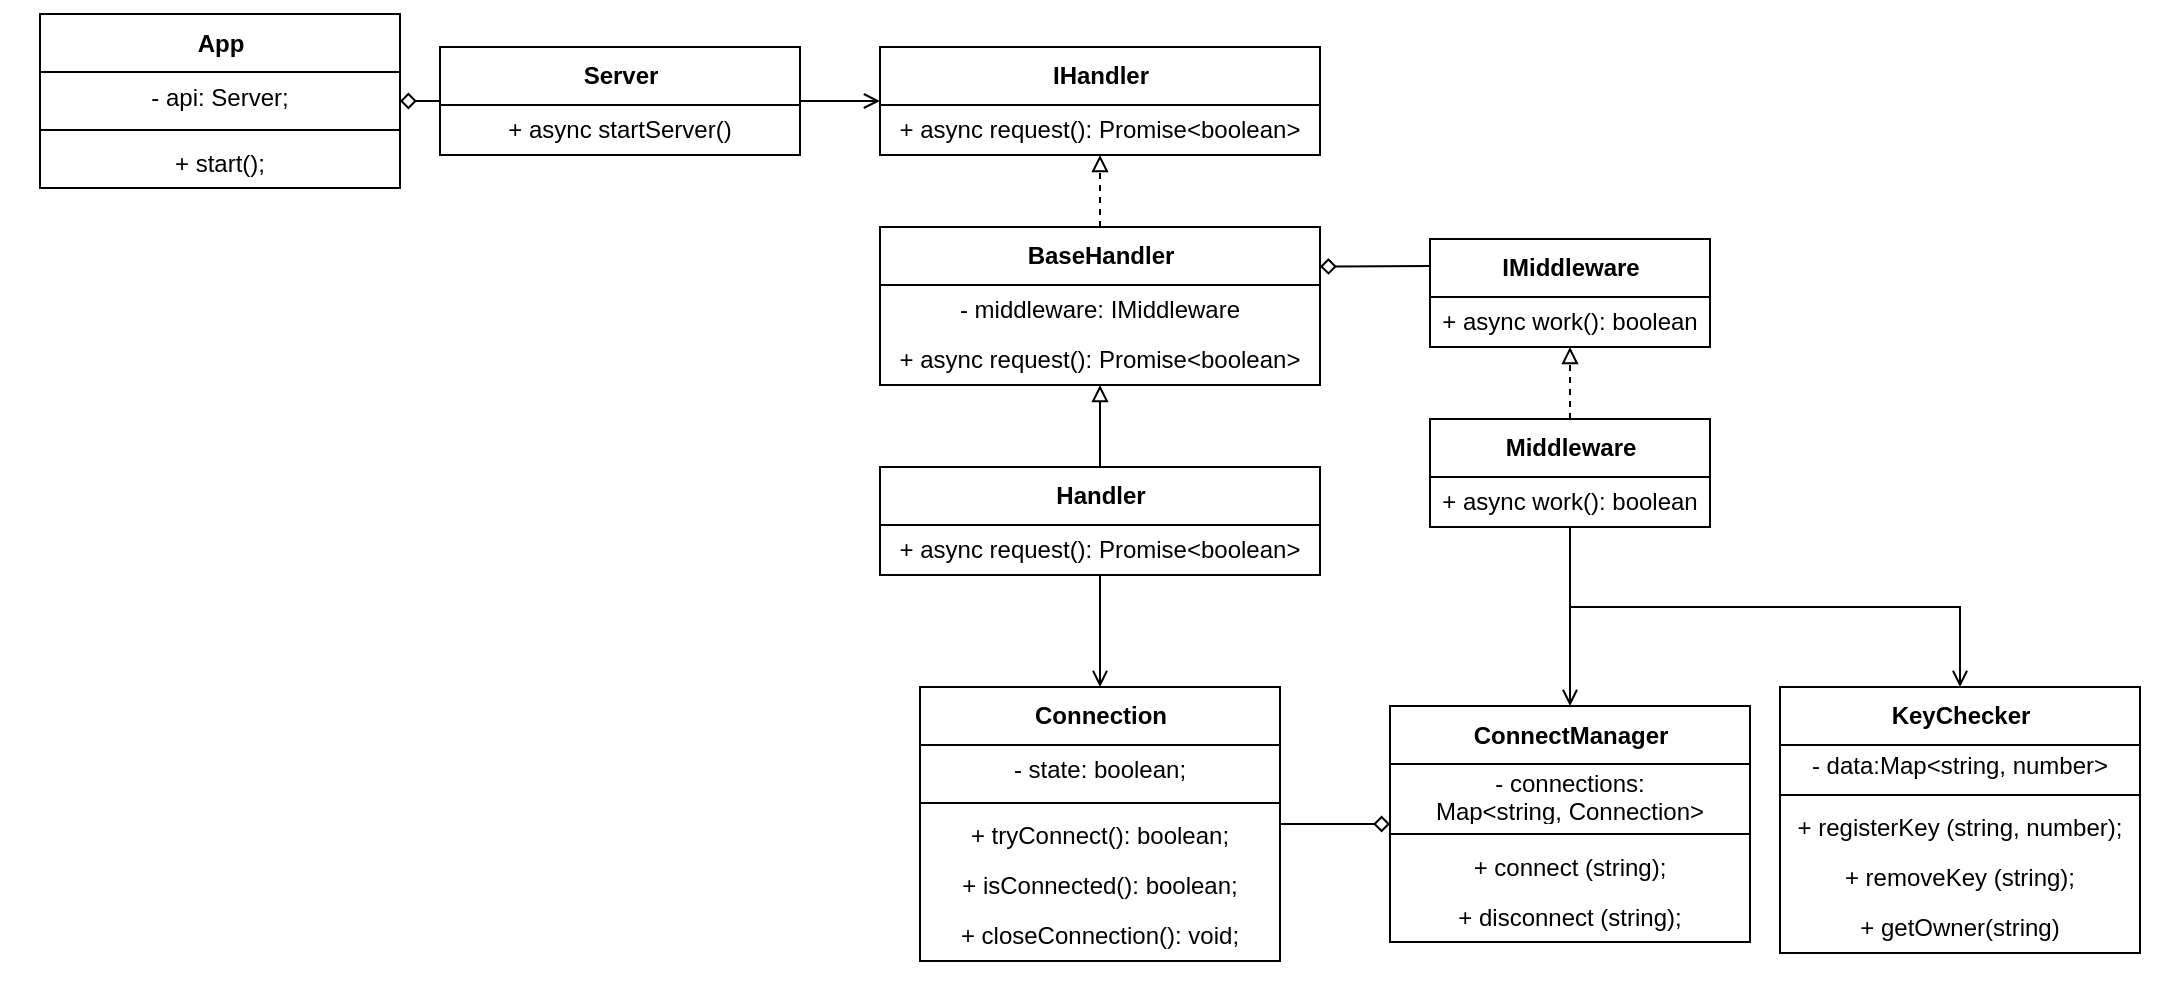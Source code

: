<mxfile>
    <diagram id="Z2Oj7f3uNy_a7WbCBddI" name="Page-1">
        <mxGraphModel dx="1350" dy="840" grid="0" gridSize="10" guides="1" tooltips="1" connect="1" arrows="1" fold="1" page="1" pageScale="1" pageWidth="1169" pageHeight="827" math="0" shadow="0">
            <root>
                <mxCell id="0"/>
                <mxCell id="1" parent="0"/>
                <mxCell id="58" value="" style="whiteSpace=wrap;html=1;strokeColor=none;" vertex="1" parent="1">
                    <mxGeometry x="60" y="170" width="1080" height="490" as="geometry"/>
                </mxCell>
                <mxCell id="2" value="IMiddleware" style="swimlane;fontStyle=1;align=center;verticalAlign=middle;childLayout=stackLayout;horizontal=1;startSize=29;horizontalStack=0;resizeParent=1;resizeParentMax=0;resizeLast=0;collapsible=0;marginBottom=0;html=1;" vertex="1" parent="1">
                    <mxGeometry x="775" y="289.5" width="140" height="54" as="geometry"/>
                </mxCell>
                <mxCell id="3" value="+ async work(): boolean" style="text;html=1;strokeColor=none;fillColor=none;align=center;verticalAlign=middle;spacingLeft=4;spacingRight=4;overflow=hidden;rotatable=0;points=[[0,0.5],[1,0.5]];portConstraint=eastwest;" vertex="1" parent="2">
                    <mxGeometry y="29" width="140" height="25" as="geometry"/>
                </mxCell>
                <mxCell id="46" style="edgeStyle=none;html=1;exitX=0.5;exitY=0;exitDx=0;exitDy=0;dashed=1;endArrow=block;endFill=0;" edge="1" parent="1" source="6" target="2">
                    <mxGeometry relative="1" as="geometry">
                        <mxPoint x="845.476" y="359.5" as="targetPoint"/>
                    </mxGeometry>
                </mxCell>
                <mxCell id="54" style="edgeStyle=none;html=1;entryX=0.5;entryY=0;entryDx=0;entryDy=0;startArrow=none;startFill=0;endArrow=open;endFill=0;" edge="1" parent="1" source="6" target="30">
                    <mxGeometry relative="1" as="geometry"/>
                </mxCell>
                <mxCell id="55" style="edgeStyle=none;html=1;startArrow=none;startFill=0;endArrow=open;endFill=0;rounded=0;" edge="1" parent="1" source="6" target="36">
                    <mxGeometry relative="1" as="geometry">
                        <Array as="points">
                            <mxPoint x="845" y="473.5"/>
                            <mxPoint x="1040" y="473.5"/>
                        </Array>
                    </mxGeometry>
                </mxCell>
                <mxCell id="6" value="Middleware" style="swimlane;fontStyle=1;align=center;verticalAlign=middle;childLayout=stackLayout;horizontal=1;startSize=29;horizontalStack=0;resizeParent=1;resizeParentMax=0;resizeLast=0;collapsible=0;marginBottom=0;html=1;" vertex="1" parent="1">
                    <mxGeometry x="775" y="379.5" width="140" height="54" as="geometry"/>
                </mxCell>
                <mxCell id="7" value="+ async work(): boolean" style="text;html=1;strokeColor=none;fillColor=none;align=center;verticalAlign=middle;spacingLeft=4;spacingRight=4;overflow=hidden;rotatable=0;points=[[0,0.5],[1,0.5]];portConstraint=eastwest;" vertex="1" parent="6">
                    <mxGeometry y="29" width="140" height="25" as="geometry"/>
                </mxCell>
                <mxCell id="8" value="IHandler" style="swimlane;fontStyle=1;align=center;verticalAlign=middle;childLayout=stackLayout;horizontal=1;startSize=29;horizontalStack=0;resizeParent=1;resizeParentMax=0;resizeLast=0;collapsible=0;marginBottom=0;html=1;" vertex="1" parent="1">
                    <mxGeometry x="500" y="193.5" width="220" height="54" as="geometry"/>
                </mxCell>
                <mxCell id="9" value="+ async request(): Promise&amp;lt;boolean&amp;gt;" style="text;html=1;strokeColor=none;fillColor=none;align=center;verticalAlign=middle;spacingLeft=4;spacingRight=4;overflow=hidden;rotatable=0;points=[[0,0.5],[1,0.5]];portConstraint=eastwest;" vertex="1" parent="8">
                    <mxGeometry y="29" width="220" height="25" as="geometry"/>
                </mxCell>
                <mxCell id="45" style="edgeStyle=none;html=1;exitX=0.5;exitY=0;exitDx=0;exitDy=0;endArrow=block;endFill=0;dashed=1;" edge="1" parent="1" source="10" target="8">
                    <mxGeometry relative="1" as="geometry"/>
                </mxCell>
                <mxCell id="49" style="edgeStyle=none;html=1;exitX=1;exitY=0.25;exitDx=0;exitDy=0;entryX=0;entryY=0.25;entryDx=0;entryDy=0;startArrow=diamond;startFill=0;endArrow=none;endFill=0;" edge="1" parent="1" source="10" target="2">
                    <mxGeometry relative="1" as="geometry"/>
                </mxCell>
                <mxCell id="10" value="BaseHandler" style="swimlane;fontStyle=1;align=center;verticalAlign=middle;childLayout=stackLayout;horizontal=1;startSize=29;horizontalStack=0;resizeParent=1;resizeParentMax=0;resizeLast=0;collapsible=0;marginBottom=0;html=1;" vertex="1" parent="1">
                    <mxGeometry x="500" y="283.5" width="220" height="79" as="geometry"/>
                </mxCell>
                <mxCell id="11" value="- middleware: IMiddleware" style="text;html=1;strokeColor=none;fillColor=none;align=center;verticalAlign=middle;spacingLeft=4;spacingRight=4;overflow=hidden;rotatable=0;points=[[0,0.5],[1,0.5]];portConstraint=eastwest;" vertex="1" parent="10">
                    <mxGeometry y="29" width="220" height="25" as="geometry"/>
                </mxCell>
                <mxCell id="21" value="+ async request(): Promise&amp;lt;boolean&amp;gt;" style="text;html=1;strokeColor=none;fillColor=none;align=center;verticalAlign=middle;spacingLeft=4;spacingRight=4;overflow=hidden;rotatable=0;points=[[0,0.5],[1,0.5]];portConstraint=eastwest;" vertex="1" parent="10">
                    <mxGeometry y="54" width="220" height="25" as="geometry"/>
                </mxCell>
                <mxCell id="56" style="edgeStyle=none;rounded=0;html=1;exitX=1;exitY=0.5;exitDx=0;exitDy=0;startArrow=none;startFill=0;endArrow=open;endFill=0;" edge="1" parent="1" source="12" target="8">
                    <mxGeometry relative="1" as="geometry">
                        <mxPoint x="560" y="203.5" as="targetPoint"/>
                    </mxGeometry>
                </mxCell>
                <mxCell id="12" value="Server" style="swimlane;fontStyle=1;align=center;verticalAlign=middle;childLayout=stackLayout;horizontal=1;startSize=29;horizontalStack=0;resizeParent=1;resizeParentMax=0;resizeLast=0;collapsible=0;marginBottom=0;html=1;" vertex="1" parent="1">
                    <mxGeometry x="280" y="193.5" width="180" height="54" as="geometry"/>
                </mxCell>
                <mxCell id="13" value="+ async startServer()" style="text;html=1;strokeColor=none;fillColor=none;align=center;verticalAlign=middle;spacingLeft=4;spacingRight=4;overflow=hidden;rotatable=0;points=[[0,0.5],[1,0.5]];portConstraint=eastwest;" vertex="1" parent="12">
                    <mxGeometry y="29" width="180" height="25" as="geometry"/>
                </mxCell>
                <mxCell id="22" value="Connection" style="swimlane;fontStyle=1;align=center;verticalAlign=middle;childLayout=stackLayout;horizontal=1;startSize=29;horizontalStack=0;resizeParent=1;resizeParentMax=0;resizeLast=0;collapsible=0;marginBottom=0;html=1;" vertex="1" parent="1">
                    <mxGeometry x="520" y="513.5" width="180" height="137" as="geometry"/>
                </mxCell>
                <mxCell id="29" value="- state: boolean;" style="text;html=1;strokeColor=none;fillColor=none;align=center;verticalAlign=middle;spacingLeft=4;spacingRight=4;overflow=hidden;rotatable=0;points=[[0,0.5],[1,0.5]];portConstraint=eastwest;" vertex="1" parent="22">
                    <mxGeometry y="29" width="180" height="25" as="geometry"/>
                </mxCell>
                <mxCell id="28" value="" style="line;strokeWidth=1;fillColor=none;align=left;verticalAlign=middle;spacingTop=-1;spacingLeft=3;spacingRight=3;rotatable=0;labelPosition=right;points=[];portConstraint=eastwest;" vertex="1" parent="22">
                    <mxGeometry y="54" width="180" height="8" as="geometry"/>
                </mxCell>
                <mxCell id="23" value="+ tryConnect(): boolean;&lt;br&gt;" style="text;html=1;strokeColor=none;fillColor=none;align=center;verticalAlign=middle;spacingLeft=4;spacingRight=4;overflow=hidden;rotatable=0;points=[[0,0.5],[1,0.5]];portConstraint=eastwest;" vertex="1" parent="22">
                    <mxGeometry y="62" width="180" height="25" as="geometry"/>
                </mxCell>
                <mxCell id="26" value="+ isConnected(): boolean;" style="text;html=1;strokeColor=none;fillColor=none;align=center;verticalAlign=middle;spacingLeft=4;spacingRight=4;overflow=hidden;rotatable=0;points=[[0,0.5],[1,0.5]];portConstraint=eastwest;" vertex="1" parent="22">
                    <mxGeometry y="87" width="180" height="25" as="geometry"/>
                </mxCell>
                <mxCell id="27" value="+ closeConnection(): void;" style="text;html=1;strokeColor=none;fillColor=none;align=center;verticalAlign=middle;spacingLeft=4;spacingRight=4;overflow=hidden;rotatable=0;points=[[0,0.5],[1,0.5]];portConstraint=eastwest;" vertex="1" parent="22">
                    <mxGeometry y="112" width="180" height="25" as="geometry"/>
                </mxCell>
                <mxCell id="47" style="edgeStyle=none;html=1;endArrow=none;endFill=0;startArrow=diamond;startFill=0;" edge="1" parent="1" source="30" target="22">
                    <mxGeometry relative="1" as="geometry"/>
                </mxCell>
                <mxCell id="30" value="ConnectManager" style="swimlane;fontStyle=1;align=center;verticalAlign=middle;childLayout=stackLayout;horizontal=1;startSize=29;horizontalStack=0;resizeParent=1;resizeParentMax=0;resizeLast=0;collapsible=0;marginBottom=0;html=1;" vertex="1" parent="1">
                    <mxGeometry x="755" y="523" width="180" height="118" as="geometry"/>
                </mxCell>
                <mxCell id="31" value="- connections: &lt;br&gt;Map&amp;lt;string, Connection&amp;gt;" style="text;html=1;strokeColor=none;fillColor=none;align=center;verticalAlign=middle;spacingLeft=4;spacingRight=4;overflow=hidden;rotatable=0;points=[[0,0.5],[1,0.5]];portConstraint=eastwest;" vertex="1" parent="30">
                    <mxGeometry y="29" width="180" height="31" as="geometry"/>
                </mxCell>
                <mxCell id="32" value="" style="line;strokeWidth=1;fillColor=none;align=left;verticalAlign=middle;spacingTop=-1;spacingLeft=3;spacingRight=3;rotatable=0;labelPosition=right;points=[];portConstraint=eastwest;" vertex="1" parent="30">
                    <mxGeometry y="60" width="180" height="8" as="geometry"/>
                </mxCell>
                <mxCell id="33" value="+ connect (string);" style="text;html=1;strokeColor=none;fillColor=none;align=center;verticalAlign=middle;spacingLeft=4;spacingRight=4;overflow=hidden;rotatable=0;points=[[0,0.5],[1,0.5]];portConstraint=eastwest;" vertex="1" parent="30">
                    <mxGeometry y="68" width="180" height="25" as="geometry"/>
                </mxCell>
                <mxCell id="34" value="+ disconnect (string);" style="text;html=1;strokeColor=none;fillColor=none;align=center;verticalAlign=middle;spacingLeft=4;spacingRight=4;overflow=hidden;rotatable=0;points=[[0,0.5],[1,0.5]];portConstraint=eastwest;" vertex="1" parent="30">
                    <mxGeometry y="93" width="180" height="25" as="geometry"/>
                </mxCell>
                <mxCell id="36" value="KeyChecker" style="swimlane;fontStyle=1;align=center;verticalAlign=middle;childLayout=stackLayout;horizontal=1;startSize=29;horizontalStack=0;resizeParent=1;resizeParentMax=0;resizeLast=0;collapsible=0;marginBottom=0;html=1;" vertex="1" parent="1">
                    <mxGeometry x="950" y="513.5" width="180" height="133" as="geometry"/>
                </mxCell>
                <mxCell id="37" value="- data:Map&amp;lt;string, number&amp;gt;" style="text;html=1;strokeColor=none;fillColor=none;align=center;verticalAlign=middle;spacingLeft=4;spacingRight=4;overflow=hidden;rotatable=0;points=[[0,0.5],[1,0.5]];portConstraint=eastwest;" vertex="1" parent="36">
                    <mxGeometry y="29" width="180" height="21" as="geometry"/>
                </mxCell>
                <mxCell id="38" value="" style="line;strokeWidth=1;fillColor=none;align=left;verticalAlign=middle;spacingTop=-1;spacingLeft=3;spacingRight=3;rotatable=0;labelPosition=right;points=[];portConstraint=eastwest;" vertex="1" parent="36">
                    <mxGeometry y="50" width="180" height="8" as="geometry"/>
                </mxCell>
                <mxCell id="39" value="+ registerKey (string, number);" style="text;html=1;strokeColor=none;fillColor=none;align=center;verticalAlign=middle;spacingLeft=4;spacingRight=4;overflow=hidden;rotatable=0;points=[[0,0.5],[1,0.5]];portConstraint=eastwest;" vertex="1" parent="36">
                    <mxGeometry y="58" width="180" height="25" as="geometry"/>
                </mxCell>
                <mxCell id="40" value="+ removeKey (string);" style="text;html=1;strokeColor=none;fillColor=none;align=center;verticalAlign=middle;spacingLeft=4;spacingRight=4;overflow=hidden;rotatable=0;points=[[0,0.5],[1,0.5]];portConstraint=eastwest;" vertex="1" parent="36">
                    <mxGeometry y="83" width="180" height="25" as="geometry"/>
                </mxCell>
                <mxCell id="41" value="+ getOwner(string)" style="text;html=1;strokeColor=none;fillColor=none;align=center;verticalAlign=middle;spacingLeft=4;spacingRight=4;overflow=hidden;rotatable=0;points=[[0,0.5],[1,0.5]];portConstraint=eastwest;" vertex="1" parent="36">
                    <mxGeometry y="108" width="180" height="25" as="geometry"/>
                </mxCell>
                <mxCell id="48" style="edgeStyle=none;html=1;startArrow=diamond;startFill=0;endArrow=none;endFill=0;" edge="1" parent="1" source="42" target="12">
                    <mxGeometry relative="1" as="geometry"/>
                </mxCell>
                <mxCell id="42" value="App" style="swimlane;fontStyle=1;align=center;verticalAlign=middle;childLayout=stackLayout;horizontal=1;startSize=29;horizontalStack=0;resizeParent=1;resizeParentMax=0;resizeLast=0;collapsible=0;marginBottom=0;html=1;" vertex="1" parent="1">
                    <mxGeometry x="80" y="177" width="180" height="87" as="geometry"/>
                </mxCell>
                <mxCell id="44" value="- api: Server;" style="text;html=1;strokeColor=none;fillColor=none;align=center;verticalAlign=middle;spacingLeft=4;spacingRight=4;overflow=hidden;rotatable=0;points=[[0,0.5],[1,0.5]];portConstraint=eastwest;" vertex="1" parent="42">
                    <mxGeometry y="29" width="180" height="25" as="geometry"/>
                </mxCell>
                <mxCell id="18" value="" style="line;strokeWidth=1;fillColor=none;align=left;verticalAlign=middle;spacingTop=-1;spacingLeft=3;spacingRight=3;rotatable=0;labelPosition=right;points=[];portConstraint=eastwest;" vertex="1" parent="42">
                    <mxGeometry y="54" width="180" height="8" as="geometry"/>
                </mxCell>
                <mxCell id="43" value="+ start();" style="text;html=1;strokeColor=none;fillColor=none;align=center;verticalAlign=middle;spacingLeft=4;spacingRight=4;overflow=hidden;rotatable=0;points=[[0,0.5],[1,0.5]];portConstraint=eastwest;" vertex="1" parent="42">
                    <mxGeometry y="62" width="180" height="25" as="geometry"/>
                </mxCell>
                <mxCell id="53" style="edgeStyle=none;html=1;entryX=0.5;entryY=0;entryDx=0;entryDy=0;startArrow=none;startFill=0;endArrow=open;endFill=0;" edge="1" parent="1" source="50" target="22">
                    <mxGeometry relative="1" as="geometry"/>
                </mxCell>
                <mxCell id="57" style="edgeStyle=none;rounded=0;html=1;exitX=0.5;exitY=0;exitDx=0;exitDy=0;startArrow=none;startFill=0;endArrow=block;endFill=0;" edge="1" parent="1" source="50" target="10">
                    <mxGeometry relative="1" as="geometry"/>
                </mxCell>
                <mxCell id="50" value="Handler" style="swimlane;fontStyle=1;align=center;verticalAlign=middle;childLayout=stackLayout;horizontal=1;startSize=29;horizontalStack=0;resizeParent=1;resizeParentMax=0;resizeLast=0;collapsible=0;marginBottom=0;html=1;" vertex="1" parent="1">
                    <mxGeometry x="500" y="403.5" width="220" height="54" as="geometry"/>
                </mxCell>
                <mxCell id="52" value="+ async request(): Promise&amp;lt;boolean&amp;gt;" style="text;html=1;strokeColor=none;fillColor=none;align=center;verticalAlign=middle;spacingLeft=4;spacingRight=4;overflow=hidden;rotatable=0;points=[[0,0.5],[1,0.5]];portConstraint=eastwest;" vertex="1" parent="50">
                    <mxGeometry y="29" width="220" height="25" as="geometry"/>
                </mxCell>
            </root>
        </mxGraphModel>
    </diagram>
</mxfile>